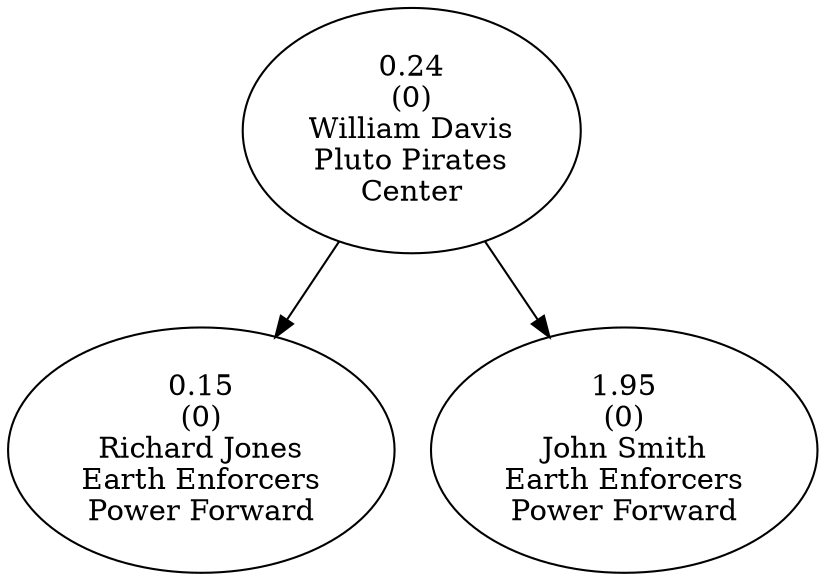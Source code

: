 digraph AVLTree {
    node50 [label="0.24\n(0)\nWilliam Davis\nPluto Pirates\nCenter"];
    node51 [label="0.15\n(0)\nRichard Jones\nEarth Enforcers\nPower Forward"];
    node50 -> node51;
    node52 [label="1.95\n(0)\nJohn Smith\nEarth Enforcers\nPower Forward"];
    node50 -> node52;
}
